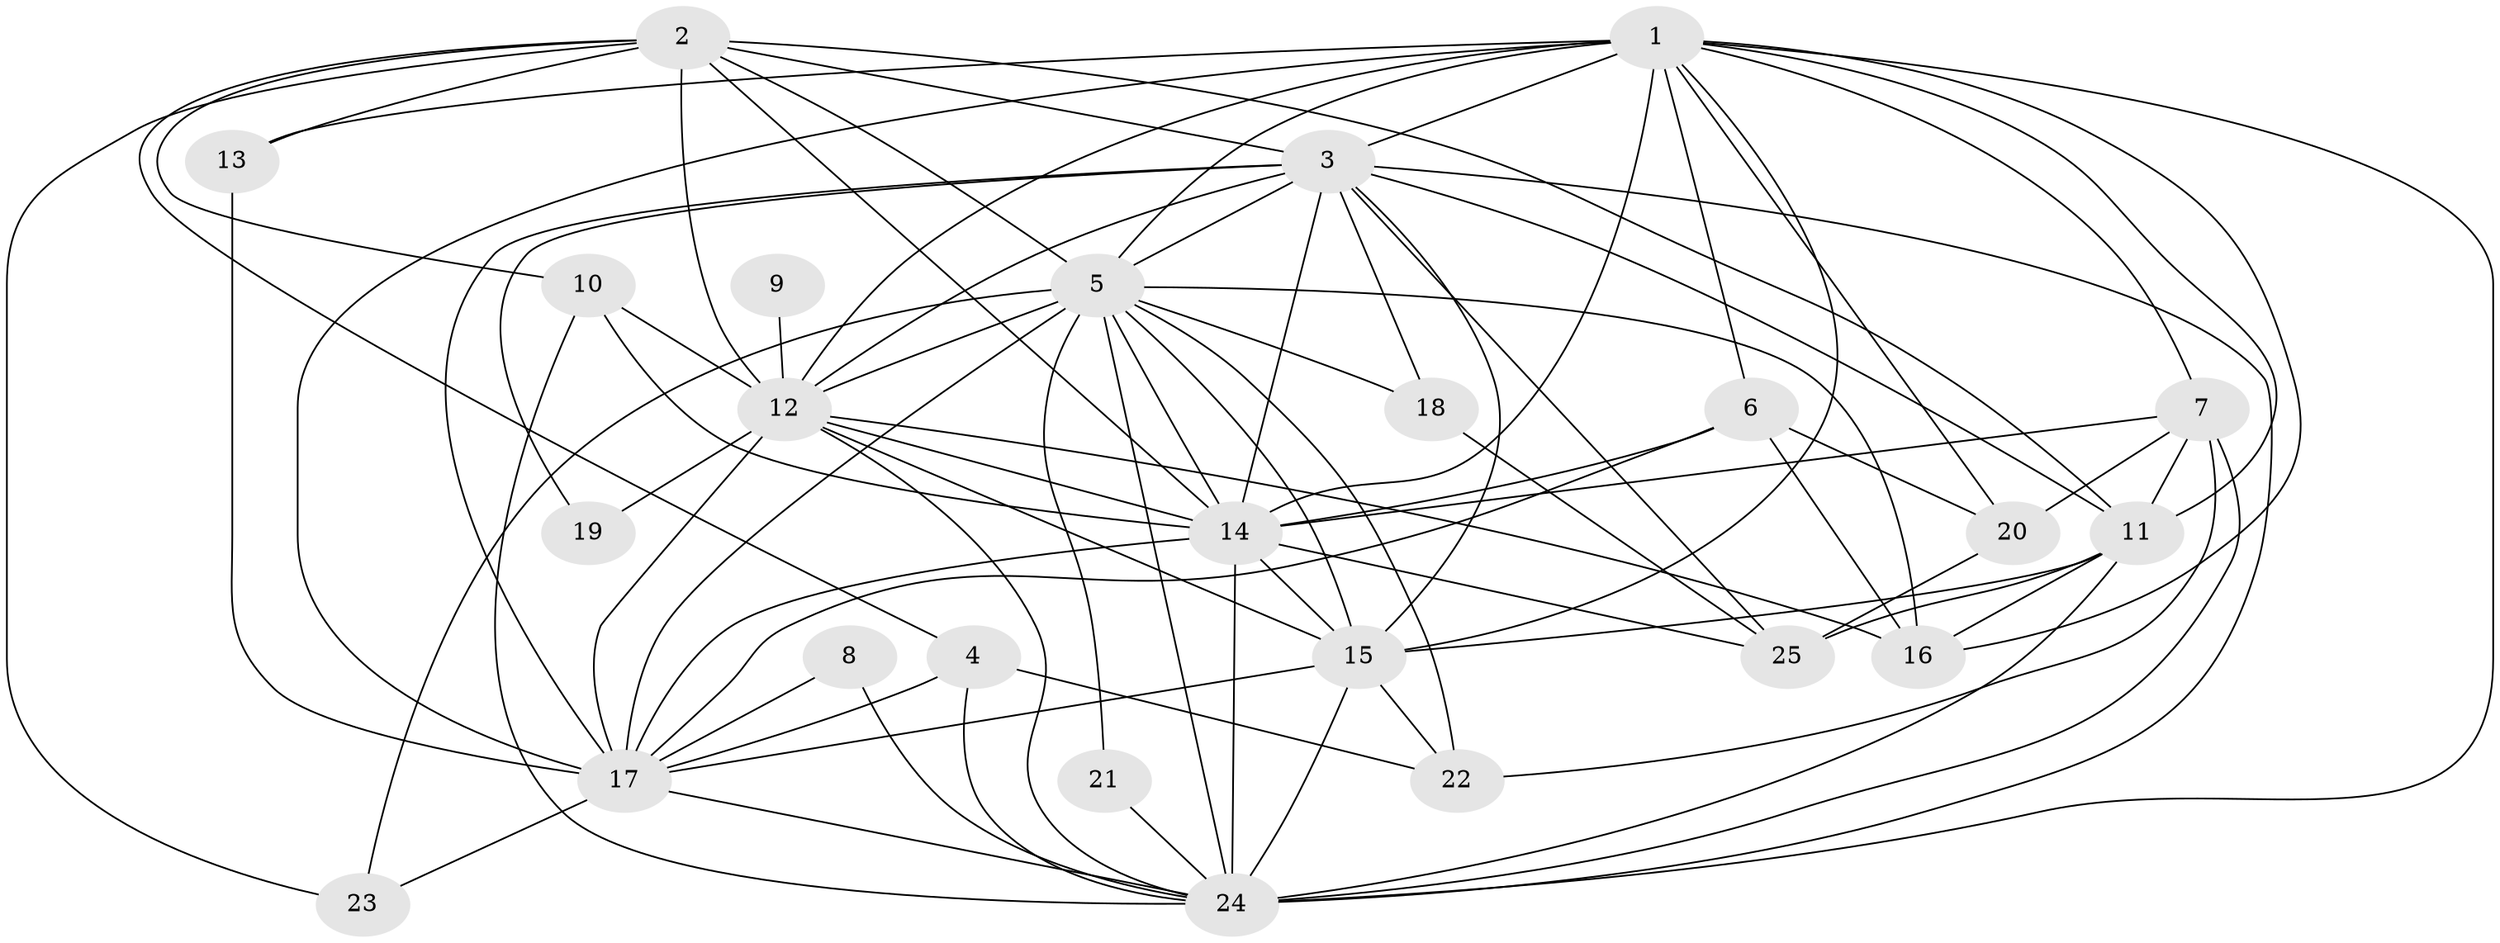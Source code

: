 // original degree distribution, {12: 0.012048192771084338, 23: 0.024096385542168676, 18: 0.012048192771084338, 15: 0.03614457831325301, 20: 0.012048192771084338, 16: 0.012048192771084338, 21: 0.012048192771084338, 3: 0.1566265060240964, 10: 0.012048192771084338, 4: 0.10843373493975904, 6: 0.024096385542168676, 7: 0.012048192771084338, 5: 0.024096385542168676, 2: 0.5421686746987951}
// Generated by graph-tools (version 1.1) at 2025/36/03/04/25 23:36:36]
// undirected, 25 vertices, 83 edges
graph export_dot {
  node [color=gray90,style=filled];
  1;
  2;
  3;
  4;
  5;
  6;
  7;
  8;
  9;
  10;
  11;
  12;
  13;
  14;
  15;
  16;
  17;
  18;
  19;
  20;
  21;
  22;
  23;
  24;
  25;
  1 -- 3 [weight=2.0];
  1 -- 5 [weight=2.0];
  1 -- 6 [weight=1.0];
  1 -- 7 [weight=1.0];
  1 -- 11 [weight=1.0];
  1 -- 12 [weight=2.0];
  1 -- 13 [weight=1.0];
  1 -- 14 [weight=4.0];
  1 -- 15 [weight=4.0];
  1 -- 16 [weight=1.0];
  1 -- 17 [weight=4.0];
  1 -- 20 [weight=1.0];
  1 -- 24 [weight=2.0];
  2 -- 3 [weight=1.0];
  2 -- 4 [weight=1.0];
  2 -- 5 [weight=1.0];
  2 -- 10 [weight=1.0];
  2 -- 11 [weight=1.0];
  2 -- 12 [weight=1.0];
  2 -- 13 [weight=1.0];
  2 -- 14 [weight=2.0];
  2 -- 23 [weight=2.0];
  3 -- 5 [weight=1.0];
  3 -- 11 [weight=1.0];
  3 -- 12 [weight=2.0];
  3 -- 14 [weight=3.0];
  3 -- 15 [weight=3.0];
  3 -- 17 [weight=1.0];
  3 -- 18 [weight=1.0];
  3 -- 19 [weight=1.0];
  3 -- 24 [weight=1.0];
  3 -- 25 [weight=1.0];
  4 -- 17 [weight=1.0];
  4 -- 22 [weight=1.0];
  4 -- 24 [weight=1.0];
  5 -- 12 [weight=1.0];
  5 -- 14 [weight=1.0];
  5 -- 15 [weight=3.0];
  5 -- 16 [weight=1.0];
  5 -- 17 [weight=2.0];
  5 -- 18 [weight=1.0];
  5 -- 21 [weight=1.0];
  5 -- 22 [weight=1.0];
  5 -- 23 [weight=2.0];
  5 -- 24 [weight=4.0];
  6 -- 14 [weight=1.0];
  6 -- 16 [weight=1.0];
  6 -- 17 [weight=2.0];
  6 -- 20 [weight=1.0];
  7 -- 11 [weight=1.0];
  7 -- 14 [weight=1.0];
  7 -- 20 [weight=1.0];
  7 -- 22 [weight=1.0];
  7 -- 24 [weight=1.0];
  8 -- 17 [weight=1.0];
  8 -- 24 [weight=2.0];
  9 -- 12 [weight=1.0];
  10 -- 12 [weight=1.0];
  10 -- 14 [weight=1.0];
  10 -- 24 [weight=1.0];
  11 -- 15 [weight=2.0];
  11 -- 16 [weight=1.0];
  11 -- 24 [weight=1.0];
  11 -- 25 [weight=1.0];
  12 -- 14 [weight=2.0];
  12 -- 15 [weight=4.0];
  12 -- 16 [weight=1.0];
  12 -- 17 [weight=1.0];
  12 -- 19 [weight=1.0];
  12 -- 24 [weight=2.0];
  13 -- 17 [weight=2.0];
  14 -- 15 [weight=3.0];
  14 -- 17 [weight=2.0];
  14 -- 24 [weight=2.0];
  14 -- 25 [weight=1.0];
  15 -- 17 [weight=2.0];
  15 -- 22 [weight=1.0];
  15 -- 24 [weight=5.0];
  17 -- 23 [weight=1.0];
  17 -- 24 [weight=1.0];
  18 -- 25 [weight=1.0];
  20 -- 25 [weight=1.0];
  21 -- 24 [weight=1.0];
}
